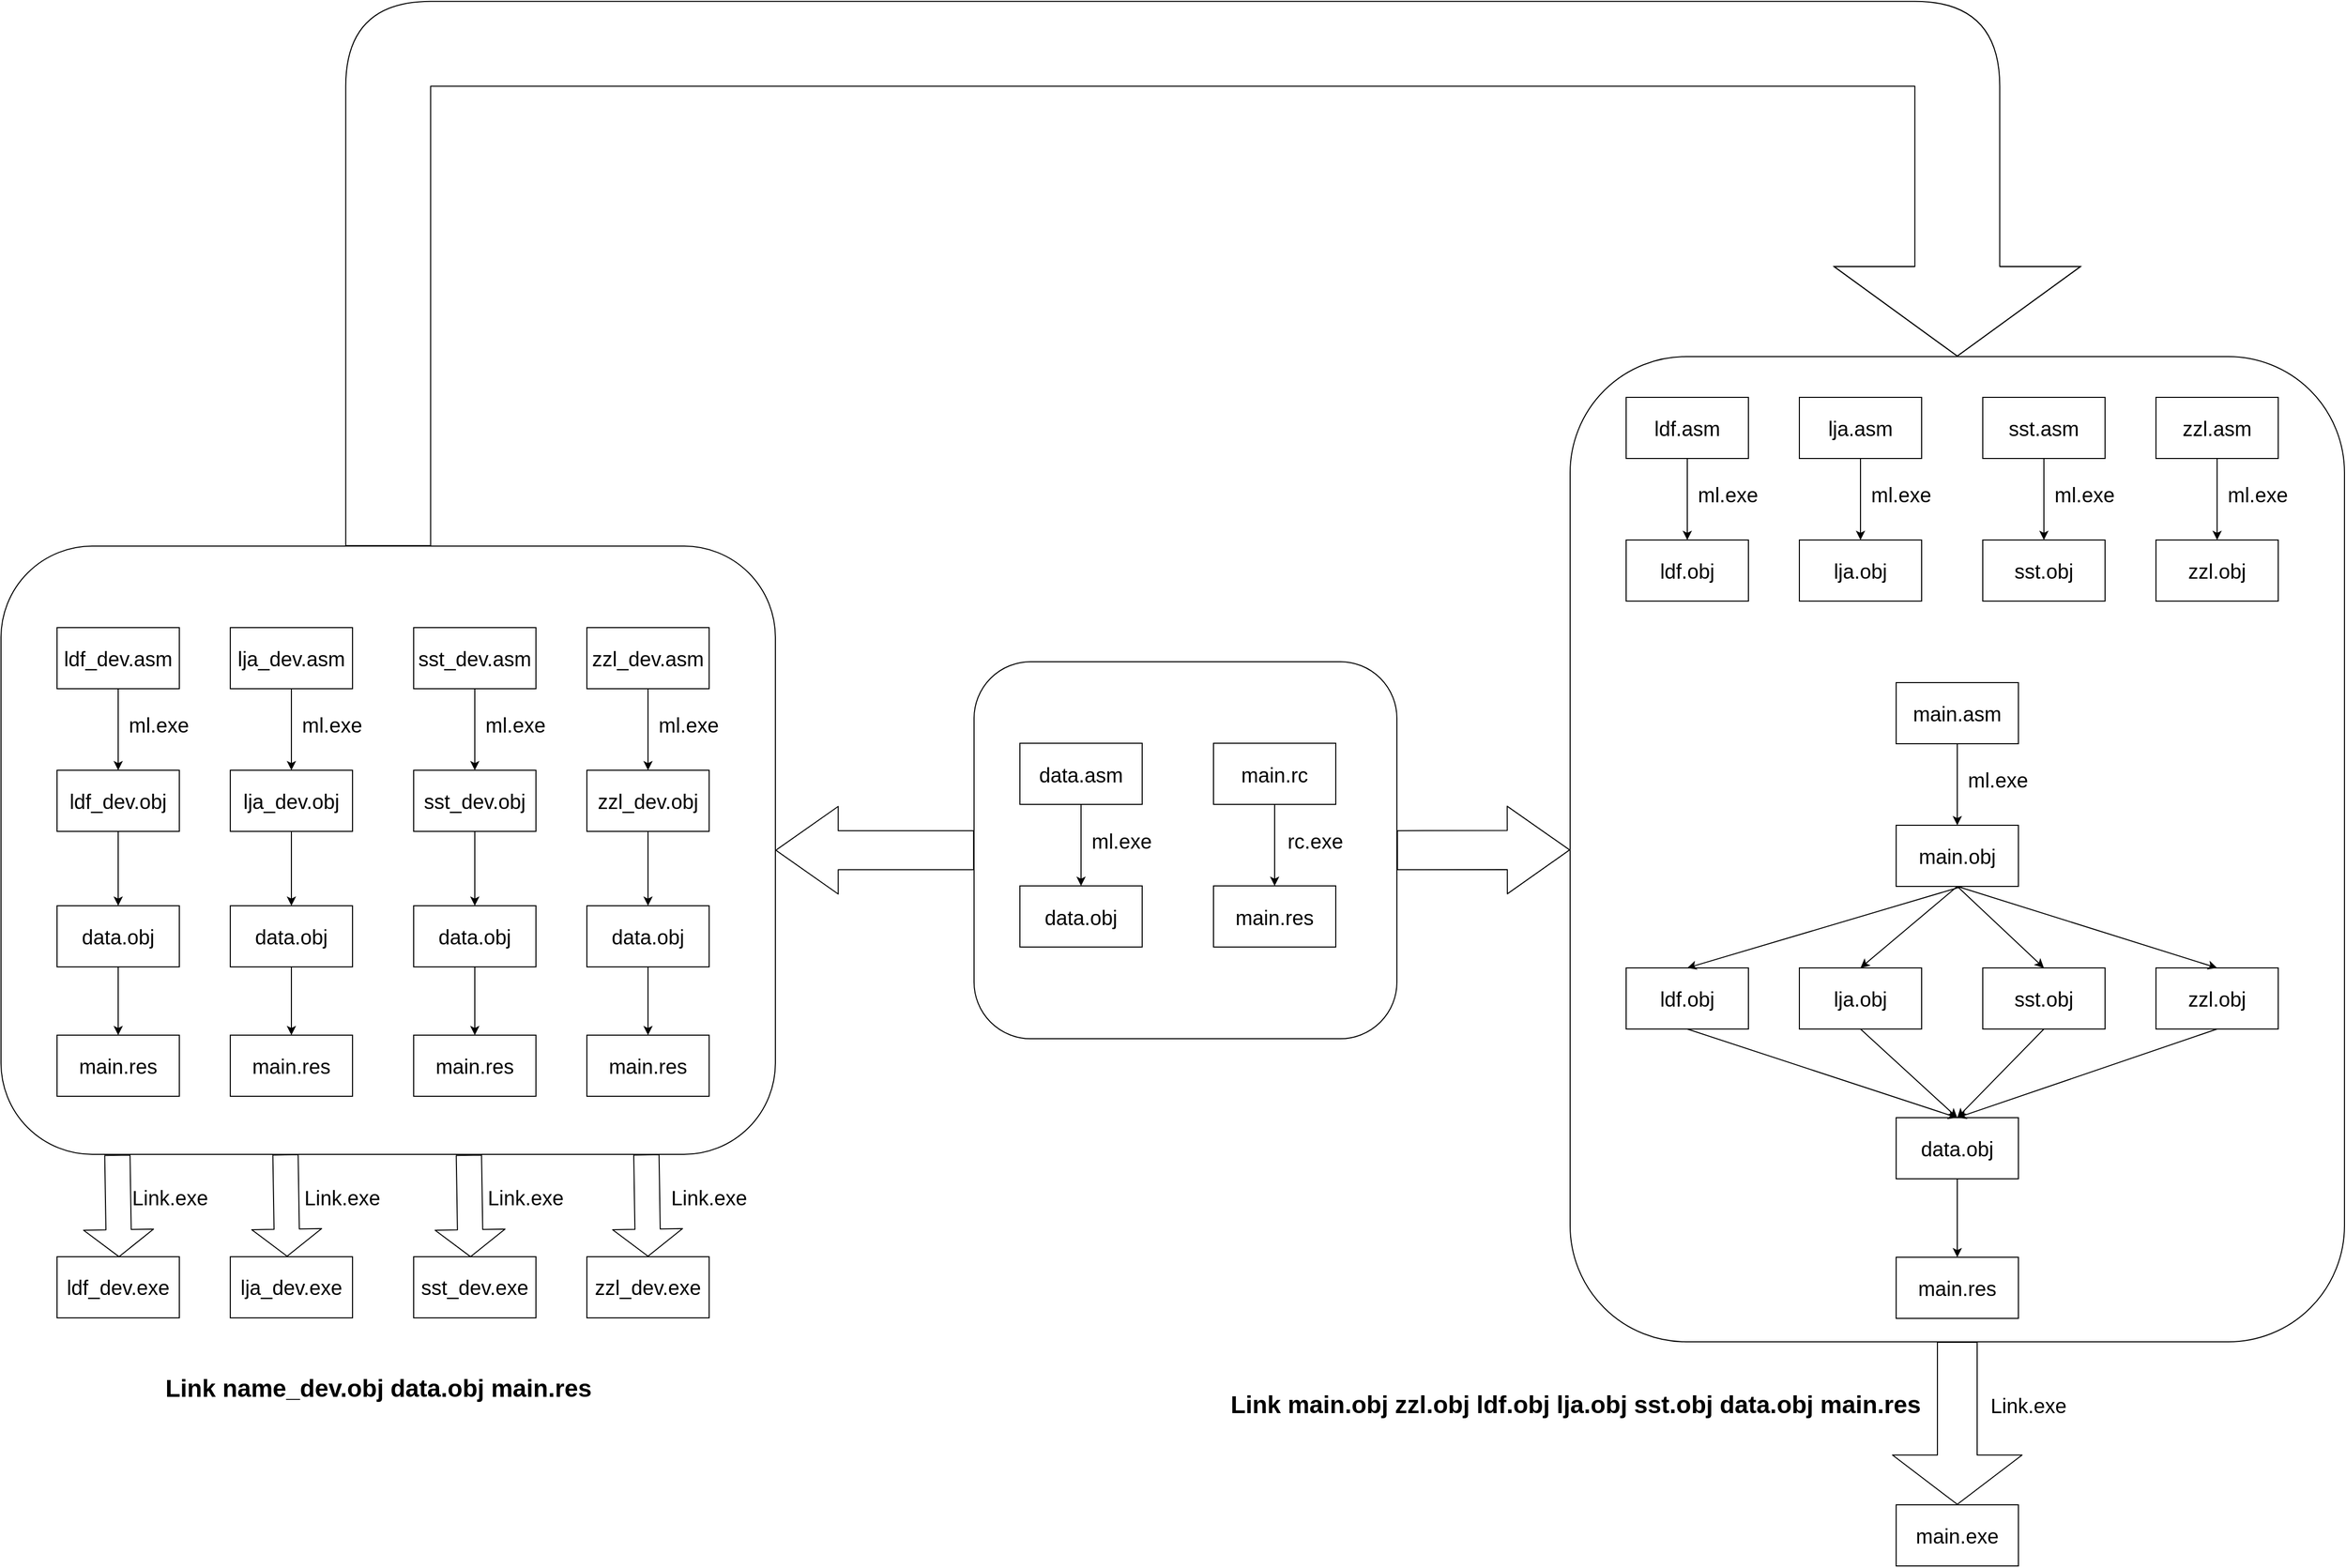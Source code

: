 <mxfile>
    <diagram id="uGblZnIMD9TPzhfT1gU5" name="Page-1">
        <mxGraphModel dx="2858" dy="515" grid="1" gridSize="10" guides="1" tooltips="1" connect="1" arrows="1" fold="1" page="1" pageScale="1" pageWidth="1169" pageHeight="827" math="0" shadow="0">
            <root>
                <mxCell id="0"/>
                <mxCell id="1" parent="0"/>
                <mxCell id="117" value="" style="rounded=1;whiteSpace=wrap;html=1;fontSize=20;" parent="1" vertex="1">
                    <mxGeometry x="-415" y="766.5" width="415" height="370" as="geometry"/>
                </mxCell>
                <mxCell id="112" value="" style="rounded=1;whiteSpace=wrap;html=1;fontSize=20;" parent="1" vertex="1">
                    <mxGeometry x="-1370" y="653" width="760" height="597" as="geometry"/>
                </mxCell>
                <mxCell id="61" value="" style="rounded=1;whiteSpace=wrap;html=1;fontSize=20;" parent="1" vertex="1">
                    <mxGeometry x="170" y="467" width="760" height="967" as="geometry"/>
                </mxCell>
                <mxCell id="23" value="" style="edgeStyle=none;html=1;fontSize=20;" parent="1" source="2" target="19" edge="1">
                    <mxGeometry relative="1" as="geometry"/>
                </mxCell>
                <mxCell id="2" value="&lt;font&gt;&lt;font style=&quot;font-size: 20px&quot;&gt;ldf.asm&lt;/font&gt;&lt;br&gt;&lt;/font&gt;" style="rounded=0;whiteSpace=wrap;html=1;" parent="1" vertex="1">
                    <mxGeometry x="225" y="507" width="120" height="60" as="geometry"/>
                </mxCell>
                <mxCell id="25" value="" style="edgeStyle=none;html=1;fontSize=20;" parent="1" source="9" target="20" edge="1">
                    <mxGeometry relative="1" as="geometry"/>
                </mxCell>
                <mxCell id="9" value="&lt;font&gt;&lt;span style=&quot;font-size: 20px&quot;&gt;sst.asm&lt;/span&gt;&lt;br&gt;&lt;/font&gt;" style="rounded=0;whiteSpace=wrap;html=1;" parent="1" vertex="1">
                    <mxGeometry x="575" y="507" width="120" height="60" as="geometry"/>
                </mxCell>
                <mxCell id="24" value="" style="edgeStyle=none;html=1;fontSize=20;" parent="1" source="10" target="21" edge="1">
                    <mxGeometry relative="1" as="geometry"/>
                </mxCell>
                <mxCell id="10" value="&lt;font&gt;&lt;span style=&quot;font-size: 20px&quot;&gt;lja.asm&lt;/span&gt;&lt;br&gt;&lt;/font&gt;" style="rounded=0;whiteSpace=wrap;html=1;" parent="1" vertex="1">
                    <mxGeometry x="395" y="507" width="120" height="60" as="geometry"/>
                </mxCell>
                <mxCell id="26" value="" style="edgeStyle=none;html=1;fontSize=20;" parent="1" source="12" target="22" edge="1">
                    <mxGeometry relative="1" as="geometry"/>
                </mxCell>
                <mxCell id="12" value="&lt;font&gt;&lt;span style=&quot;font-size: 20px&quot;&gt;zzl.asm&lt;/span&gt;&lt;br&gt;&lt;/font&gt;" style="rounded=0;whiteSpace=wrap;html=1;" parent="1" vertex="1">
                    <mxGeometry x="745" y="507" width="120" height="60" as="geometry"/>
                </mxCell>
                <mxCell id="19" value="&lt;font&gt;&lt;font style=&quot;font-size: 20px&quot;&gt;ldf.obj&lt;/font&gt;&lt;br&gt;&lt;/font&gt;" style="rounded=0;whiteSpace=wrap;html=1;" parent="1" vertex="1">
                    <mxGeometry x="225" y="647" width="120" height="60" as="geometry"/>
                </mxCell>
                <mxCell id="20" value="&lt;font&gt;&lt;span style=&quot;font-size: 20px&quot;&gt;sst.obj&lt;/span&gt;&lt;br&gt;&lt;/font&gt;" style="rounded=0;whiteSpace=wrap;html=1;" parent="1" vertex="1">
                    <mxGeometry x="575" y="647" width="120" height="60" as="geometry"/>
                </mxCell>
                <mxCell id="21" value="&lt;font&gt;&lt;span style=&quot;font-size: 20px&quot;&gt;lja.obj&lt;/span&gt;&lt;br&gt;&lt;/font&gt;" style="rounded=0;whiteSpace=wrap;html=1;" parent="1" vertex="1">
                    <mxGeometry x="395" y="647" width="120" height="60" as="geometry"/>
                </mxCell>
                <mxCell id="22" value="&lt;font&gt;&lt;span style=&quot;font-size: 20px&quot;&gt;zzl.obj&lt;/span&gt;&lt;br&gt;&lt;/font&gt;" style="rounded=0;whiteSpace=wrap;html=1;" parent="1" vertex="1">
                    <mxGeometry x="745" y="647" width="120" height="60" as="geometry"/>
                </mxCell>
                <mxCell id="27" value="ml.exe" style="text;html=1;strokeColor=none;fillColor=none;align=center;verticalAlign=middle;whiteSpace=wrap;rounded=0;fontSize=20;" parent="1" vertex="1">
                    <mxGeometry x="295" y="587" width="60" height="30" as="geometry"/>
                </mxCell>
                <mxCell id="28" value="ml.exe" style="text;html=1;strokeColor=none;fillColor=none;align=center;verticalAlign=middle;whiteSpace=wrap;rounded=0;fontSize=20;" parent="1" vertex="1">
                    <mxGeometry x="465" y="587" width="60" height="30" as="geometry"/>
                </mxCell>
                <mxCell id="29" value="ml.exe" style="text;html=1;strokeColor=none;fillColor=none;align=center;verticalAlign=middle;whiteSpace=wrap;rounded=0;fontSize=20;" parent="1" vertex="1">
                    <mxGeometry x="645" y="587" width="60" height="30" as="geometry"/>
                </mxCell>
                <mxCell id="30" value="ml.exe" style="text;html=1;strokeColor=none;fillColor=none;align=center;verticalAlign=middle;whiteSpace=wrap;rounded=0;fontSize=20;" parent="1" vertex="1">
                    <mxGeometry x="815" y="587" width="60" height="30" as="geometry"/>
                </mxCell>
                <mxCell id="36" value="" style="edgeStyle=none;html=1;fontSize=20;" parent="1" source="37" target="38" edge="1">
                    <mxGeometry relative="1" as="geometry"/>
                </mxCell>
                <mxCell id="37" value="&lt;font&gt;&lt;span style=&quot;font-size: 20px&quot;&gt;main.asm&lt;/span&gt;&lt;br&gt;&lt;/font&gt;" style="rounded=0;whiteSpace=wrap;html=1;" parent="1" vertex="1">
                    <mxGeometry x="490" y="787" width="120" height="60" as="geometry"/>
                </mxCell>
                <mxCell id="38" value="&lt;font&gt;&lt;span style=&quot;font-size: 20px&quot;&gt;main.obj&lt;/span&gt;&lt;br&gt;&lt;/font&gt;" style="rounded=0;whiteSpace=wrap;html=1;" parent="1" vertex="1">
                    <mxGeometry x="490" y="927" width="120" height="60" as="geometry"/>
                </mxCell>
                <mxCell id="39" value="ml.exe" style="text;html=1;strokeColor=none;fillColor=none;align=center;verticalAlign=middle;whiteSpace=wrap;rounded=0;fontSize=20;" parent="1" vertex="1">
                    <mxGeometry x="560" y="867" width="60" height="30" as="geometry"/>
                </mxCell>
                <mxCell id="42" value="&lt;font&gt;&lt;font style=&quot;font-size: 20px&quot;&gt;ldf.obj&lt;/font&gt;&lt;br&gt;&lt;/font&gt;" style="rounded=0;whiteSpace=wrap;html=1;" parent="1" vertex="1">
                    <mxGeometry x="225" y="1067" width="120" height="60" as="geometry"/>
                </mxCell>
                <mxCell id="43" value="&lt;font&gt;&lt;span style=&quot;font-size: 20px&quot;&gt;sst.obj&lt;/span&gt;&lt;br&gt;&lt;/font&gt;" style="rounded=0;whiteSpace=wrap;html=1;" parent="1" vertex="1">
                    <mxGeometry x="575" y="1067" width="120" height="60" as="geometry"/>
                </mxCell>
                <mxCell id="44" value="&lt;font&gt;&lt;span style=&quot;font-size: 20px&quot;&gt;lja.obj&lt;/span&gt;&lt;br&gt;&lt;/font&gt;" style="rounded=0;whiteSpace=wrap;html=1;" parent="1" vertex="1">
                    <mxGeometry x="395" y="1067" width="120" height="60" as="geometry"/>
                </mxCell>
                <mxCell id="45" value="&lt;font&gt;&lt;span style=&quot;font-size: 20px&quot;&gt;zzl.obj&lt;/span&gt;&lt;br&gt;&lt;/font&gt;" style="rounded=0;whiteSpace=wrap;html=1;" parent="1" vertex="1">
                    <mxGeometry x="745" y="1067" width="120" height="60" as="geometry"/>
                </mxCell>
                <mxCell id="46" value="" style="edgeStyle=none;html=1;fontSize=20;" parent="1" source="47" target="48" edge="1">
                    <mxGeometry relative="1" as="geometry"/>
                </mxCell>
                <mxCell id="47" value="&lt;font&gt;&lt;span style=&quot;font-size: 20px&quot;&gt;data.asm&lt;/span&gt;&lt;br&gt;&lt;/font&gt;" style="rounded=0;whiteSpace=wrap;html=1;" parent="1" vertex="1">
                    <mxGeometry x="-370" y="846.5" width="120" height="60" as="geometry"/>
                </mxCell>
                <mxCell id="48" value="&lt;font&gt;&lt;span style=&quot;font-size: 20px&quot;&gt;data.obj&lt;/span&gt;&lt;br&gt;&lt;/font&gt;" style="rounded=0;whiteSpace=wrap;html=1;" parent="1" vertex="1">
                    <mxGeometry x="-370" y="986.5" width="120" height="60" as="geometry"/>
                </mxCell>
                <mxCell id="49" value="ml.exe" style="text;html=1;strokeColor=none;fillColor=none;align=center;verticalAlign=middle;whiteSpace=wrap;rounded=0;fontSize=20;" parent="1" vertex="1">
                    <mxGeometry x="-300" y="926.5" width="60" height="30" as="geometry"/>
                </mxCell>
                <mxCell id="132" value="" style="edgeStyle=none;html=1;fontSize=20;" parent="1" source="50" target="131" edge="1">
                    <mxGeometry relative="1" as="geometry"/>
                </mxCell>
                <mxCell id="50" value="&lt;font&gt;&lt;span style=&quot;font-size: 20px&quot;&gt;data.obj&lt;/span&gt;&lt;br&gt;&lt;/font&gt;" style="rounded=0;whiteSpace=wrap;html=1;" parent="1" vertex="1">
                    <mxGeometry x="490" y="1214" width="120" height="60" as="geometry"/>
                </mxCell>
                <mxCell id="51" value="" style="endArrow=classic;html=1;fontSize=20;exitX=0.5;exitY=1;exitDx=0;exitDy=0;entryX=0.5;entryY=0;entryDx=0;entryDy=0;" parent="1" source="38" target="45" edge="1">
                    <mxGeometry width="50" height="50" relative="1" as="geometry">
                        <mxPoint x="465" y="1067" as="sourcePoint"/>
                        <mxPoint x="515" y="1017" as="targetPoint"/>
                    </mxGeometry>
                </mxCell>
                <mxCell id="52" value="" style="endArrow=classic;html=1;fontSize=20;exitX=0.5;exitY=1;exitDx=0;exitDy=0;entryX=0.5;entryY=0;entryDx=0;entryDy=0;" parent="1" source="38" target="43" edge="1">
                    <mxGeometry width="50" height="50" relative="1" as="geometry">
                        <mxPoint x="560" y="997" as="sourcePoint"/>
                        <mxPoint x="815" y="1077" as="targetPoint"/>
                    </mxGeometry>
                </mxCell>
                <mxCell id="53" value="" style="endArrow=classic;html=1;fontSize=20;exitX=0.5;exitY=1;exitDx=0;exitDy=0;entryX=0.5;entryY=0;entryDx=0;entryDy=0;" parent="1" source="38" target="44" edge="1">
                    <mxGeometry width="50" height="50" relative="1" as="geometry">
                        <mxPoint x="560" y="997" as="sourcePoint"/>
                        <mxPoint x="645" y="1077" as="targetPoint"/>
                    </mxGeometry>
                </mxCell>
                <mxCell id="54" value="" style="endArrow=classic;html=1;fontSize=20;entryX=0.5;entryY=0;entryDx=0;entryDy=0;" parent="1" target="42" edge="1">
                    <mxGeometry width="50" height="50" relative="1" as="geometry">
                        <mxPoint x="555" y="987" as="sourcePoint"/>
                        <mxPoint x="465" y="1077" as="targetPoint"/>
                    </mxGeometry>
                </mxCell>
                <mxCell id="55" value="" style="endArrow=classic;html=1;fontSize=20;exitX=0.5;exitY=1;exitDx=0;exitDy=0;entryX=0.5;entryY=0;entryDx=0;entryDy=0;" parent="1" source="42" target="50" edge="1">
                    <mxGeometry width="50" height="50" relative="1" as="geometry">
                        <mxPoint x="475" y="1177" as="sourcePoint"/>
                        <mxPoint x="525" y="1127" as="targetPoint"/>
                    </mxGeometry>
                </mxCell>
                <mxCell id="56" value="" style="endArrow=classic;html=1;fontSize=20;exitX=0.5;exitY=1;exitDx=0;exitDy=0;entryX=0.5;entryY=0;entryDx=0;entryDy=0;" parent="1" source="44" target="50" edge="1">
                    <mxGeometry width="50" height="50" relative="1" as="geometry">
                        <mxPoint x="295" y="1137" as="sourcePoint"/>
                        <mxPoint x="555" y="1207" as="targetPoint"/>
                    </mxGeometry>
                </mxCell>
                <mxCell id="57" value="" style="endArrow=classic;html=1;fontSize=20;exitX=0.5;exitY=1;exitDx=0;exitDy=0;entryX=0.5;entryY=0;entryDx=0;entryDy=0;" parent="1" source="43" target="50" edge="1">
                    <mxGeometry width="50" height="50" relative="1" as="geometry">
                        <mxPoint x="465" y="1137" as="sourcePoint"/>
                        <mxPoint x="560" y="1224" as="targetPoint"/>
                    </mxGeometry>
                </mxCell>
                <mxCell id="62" value="main.exe" style="rounded=0;whiteSpace=wrap;html=1;fontSize=20;" parent="1" vertex="1">
                    <mxGeometry x="490" y="1594" width="120" height="60" as="geometry"/>
                </mxCell>
                <mxCell id="76" value="" style="edgeStyle=none;html=1;fontSize=20;" parent="1" source="77" target="84" edge="1">
                    <mxGeometry relative="1" as="geometry"/>
                </mxCell>
                <mxCell id="77" value="&lt;font&gt;&lt;font style=&quot;font-size: 20px&quot;&gt;ldf_dev.asm&lt;/font&gt;&lt;br&gt;&lt;/font&gt;" style="rounded=0;whiteSpace=wrap;html=1;" parent="1" vertex="1">
                    <mxGeometry x="-1315" y="733" width="120" height="60" as="geometry"/>
                </mxCell>
                <mxCell id="78" value="" style="edgeStyle=none;html=1;fontSize=20;" parent="1" source="79" target="85" edge="1">
                    <mxGeometry relative="1" as="geometry"/>
                </mxCell>
                <mxCell id="79" value="&lt;font&gt;&lt;span style=&quot;font-size: 20px&quot;&gt;sst_dev.asm&lt;/span&gt;&lt;br&gt;&lt;/font&gt;" style="rounded=0;whiteSpace=wrap;html=1;" parent="1" vertex="1">
                    <mxGeometry x="-965" y="733" width="120" height="60" as="geometry"/>
                </mxCell>
                <mxCell id="80" value="" style="edgeStyle=none;html=1;fontSize=20;" parent="1" source="81" target="86" edge="1">
                    <mxGeometry relative="1" as="geometry"/>
                </mxCell>
                <mxCell id="81" value="&lt;font&gt;&lt;span style=&quot;font-size: 20px&quot;&gt;lja_dev.asm&lt;/span&gt;&lt;br&gt;&lt;/font&gt;" style="rounded=0;whiteSpace=wrap;html=1;" parent="1" vertex="1">
                    <mxGeometry x="-1145" y="733" width="120" height="60" as="geometry"/>
                </mxCell>
                <mxCell id="82" value="" style="edgeStyle=none;html=1;fontSize=20;" parent="1" source="83" target="87" edge="1">
                    <mxGeometry relative="1" as="geometry"/>
                </mxCell>
                <mxCell id="83" value="&lt;font&gt;&lt;span style=&quot;font-size: 20px&quot;&gt;zzl_dev.asm&lt;/span&gt;&lt;br&gt;&lt;/font&gt;" style="rounded=0;whiteSpace=wrap;html=1;" parent="1" vertex="1">
                    <mxGeometry x="-795" y="733" width="120" height="60" as="geometry"/>
                </mxCell>
                <mxCell id="108" value="" style="edgeStyle=none;html=1;fontSize=20;" parent="1" source="84" target="96" edge="1">
                    <mxGeometry relative="1" as="geometry"/>
                </mxCell>
                <mxCell id="84" value="&lt;font&gt;&lt;font style=&quot;font-size: 20px&quot;&gt;ldf_dev.obj&lt;/font&gt;&lt;br&gt;&lt;/font&gt;" style="rounded=0;whiteSpace=wrap;html=1;" parent="1" vertex="1">
                    <mxGeometry x="-1315" y="873" width="120" height="60" as="geometry"/>
                </mxCell>
                <mxCell id="110" value="" style="edgeStyle=none;html=1;fontSize=20;" parent="1" source="85" target="99" edge="1">
                    <mxGeometry relative="1" as="geometry"/>
                </mxCell>
                <mxCell id="85" value="&lt;font&gt;&lt;span style=&quot;font-size: 20px&quot;&gt;sst_dev.obj&lt;/span&gt;&lt;br&gt;&lt;/font&gt;" style="rounded=0;whiteSpace=wrap;html=1;" parent="1" vertex="1">
                    <mxGeometry x="-965" y="873" width="120" height="60" as="geometry"/>
                </mxCell>
                <mxCell id="109" value="" style="edgeStyle=none;html=1;fontSize=20;" parent="1" source="86" target="97" edge="1">
                    <mxGeometry relative="1" as="geometry"/>
                </mxCell>
                <mxCell id="86" value="&lt;font&gt;&lt;span style=&quot;font-size: 20px&quot;&gt;lja_dev.obj&lt;/span&gt;&lt;br&gt;&lt;/font&gt;" style="rounded=0;whiteSpace=wrap;html=1;" parent="1" vertex="1">
                    <mxGeometry x="-1145" y="873" width="120" height="60" as="geometry"/>
                </mxCell>
                <mxCell id="111" value="" style="edgeStyle=none;html=1;fontSize=20;" parent="1" source="87" target="98" edge="1">
                    <mxGeometry relative="1" as="geometry"/>
                </mxCell>
                <mxCell id="87" value="&lt;font&gt;&lt;span style=&quot;font-size: 20px&quot;&gt;zzl_dev.obj&lt;/span&gt;&lt;br&gt;&lt;/font&gt;" style="rounded=0;whiteSpace=wrap;html=1;" parent="1" vertex="1">
                    <mxGeometry x="-795" y="873" width="120" height="60" as="geometry"/>
                </mxCell>
                <mxCell id="88" value="ml.exe" style="text;html=1;strokeColor=none;fillColor=none;align=center;verticalAlign=middle;whiteSpace=wrap;rounded=0;fontSize=20;" parent="1" vertex="1">
                    <mxGeometry x="-1245" y="813" width="60" height="30" as="geometry"/>
                </mxCell>
                <mxCell id="89" value="ml.exe" style="text;html=1;strokeColor=none;fillColor=none;align=center;verticalAlign=middle;whiteSpace=wrap;rounded=0;fontSize=20;" parent="1" vertex="1">
                    <mxGeometry x="-1075" y="813" width="60" height="30" as="geometry"/>
                </mxCell>
                <mxCell id="90" value="ml.exe" style="text;html=1;strokeColor=none;fillColor=none;align=center;verticalAlign=middle;whiteSpace=wrap;rounded=0;fontSize=20;" parent="1" vertex="1">
                    <mxGeometry x="-895" y="813" width="60" height="30" as="geometry"/>
                </mxCell>
                <mxCell id="91" value="ml.exe" style="text;html=1;strokeColor=none;fillColor=none;align=center;verticalAlign=middle;whiteSpace=wrap;rounded=0;fontSize=20;" parent="1" vertex="1">
                    <mxGeometry x="-725" y="813" width="60" height="30" as="geometry"/>
                </mxCell>
                <mxCell id="92" value="&lt;font&gt;&lt;font style=&quot;font-size: 20px&quot;&gt;ldf_dev.exe&lt;/font&gt;&lt;br&gt;&lt;/font&gt;" style="rounded=0;whiteSpace=wrap;html=1;" parent="1" vertex="1">
                    <mxGeometry x="-1315" y="1350.48" width="120" height="60" as="geometry"/>
                </mxCell>
                <mxCell id="93" value="&lt;font&gt;&lt;span style=&quot;font-size: 20px&quot;&gt;sst_dev.exe&lt;/span&gt;&lt;br&gt;&lt;/font&gt;" style="rounded=0;whiteSpace=wrap;html=1;" parent="1" vertex="1">
                    <mxGeometry x="-965" y="1350.48" width="120" height="60" as="geometry"/>
                </mxCell>
                <mxCell id="94" value="&lt;font&gt;&lt;span style=&quot;font-size: 20px&quot;&gt;lja_dev.exe&lt;/span&gt;&lt;br&gt;&lt;/font&gt;" style="rounded=0;whiteSpace=wrap;html=1;" parent="1" vertex="1">
                    <mxGeometry x="-1145" y="1350.48" width="120" height="60" as="geometry"/>
                </mxCell>
                <mxCell id="95" value="&lt;font&gt;&lt;span style=&quot;font-size: 20px&quot;&gt;zzl_dev.exe&lt;/span&gt;&lt;br&gt;&lt;/font&gt;" style="rounded=0;whiteSpace=wrap;html=1;" parent="1" vertex="1">
                    <mxGeometry x="-795" y="1350.48" width="120" height="60" as="geometry"/>
                </mxCell>
                <mxCell id="137" value="" style="edgeStyle=none;html=1;fontSize=20;" parent="1" source="96" target="133" edge="1">
                    <mxGeometry relative="1" as="geometry"/>
                </mxCell>
                <mxCell id="96" value="&lt;font&gt;&lt;span style=&quot;font-size: 20px&quot;&gt;data.obj&lt;/span&gt;&lt;br&gt;&lt;/font&gt;" style="rounded=0;whiteSpace=wrap;html=1;" parent="1" vertex="1">
                    <mxGeometry x="-1315" y="1006" width="120" height="60" as="geometry"/>
                </mxCell>
                <mxCell id="138" value="" style="edgeStyle=none;html=1;fontSize=20;" parent="1" source="97" target="134" edge="1">
                    <mxGeometry relative="1" as="geometry"/>
                </mxCell>
                <mxCell id="97" value="&lt;font&gt;&lt;span style=&quot;font-size: 20px&quot;&gt;data.obj&lt;/span&gt;&lt;br&gt;&lt;/font&gt;" style="rounded=0;whiteSpace=wrap;html=1;" parent="1" vertex="1">
                    <mxGeometry x="-1145" y="1006" width="120" height="60" as="geometry"/>
                </mxCell>
                <mxCell id="140" value="" style="edgeStyle=none;html=1;fontSize=20;" parent="1" source="98" target="135" edge="1">
                    <mxGeometry relative="1" as="geometry"/>
                </mxCell>
                <mxCell id="98" value="&lt;font&gt;&lt;span style=&quot;font-size: 20px&quot;&gt;data.obj&lt;/span&gt;&lt;br&gt;&lt;/font&gt;" style="rounded=0;whiteSpace=wrap;html=1;" parent="1" vertex="1">
                    <mxGeometry x="-795" y="1006" width="120" height="60" as="geometry"/>
                </mxCell>
                <mxCell id="139" value="" style="edgeStyle=none;html=1;fontSize=20;" parent="1" source="99" target="136" edge="1">
                    <mxGeometry relative="1" as="geometry"/>
                </mxCell>
                <mxCell id="99" value="&lt;font&gt;&lt;span style=&quot;font-size: 20px&quot;&gt;data.obj&lt;/span&gt;&lt;br&gt;&lt;/font&gt;" style="rounded=0;whiteSpace=wrap;html=1;" parent="1" vertex="1">
                    <mxGeometry x="-965" y="1006" width="120" height="60" as="geometry"/>
                </mxCell>
                <mxCell id="63" value="" style="shape=flexArrow;endArrow=classic;html=1;fontSize=20;endWidth=87.143;endSize=15.8;width=39;" parent="1" target="62" edge="1">
                    <mxGeometry width="50" height="50" relative="1" as="geometry">
                        <mxPoint x="550" y="1434" as="sourcePoint"/>
                        <mxPoint x="505" y="1524" as="targetPoint"/>
                    </mxGeometry>
                </mxCell>
                <mxCell id="113" value="" style="shape=flexArrow;endArrow=classic;html=1;fontSize=20;entryX=0.5;entryY=0;entryDx=0;entryDy=0;exitX=0.84;exitY=0.999;exitDx=0;exitDy=0;exitPerimeter=0;endWidth=42.759;endSize=8.51;width=24.828;" parent="1" target="95" edge="1">
                    <mxGeometry width="50" height="50" relative="1" as="geometry">
                        <mxPoint x="-736.6" y="1250" as="sourcePoint"/>
                        <mxPoint x="-915" y="1130.48" as="targetPoint"/>
                    </mxGeometry>
                </mxCell>
                <mxCell id="114" value="" style="shape=flexArrow;endArrow=classic;html=1;fontSize=20;entryX=0.5;entryY=0;entryDx=0;entryDy=0;exitX=0.84;exitY=0.999;exitDx=0;exitDy=0;exitPerimeter=0;endWidth=42.759;endSize=8.51;width=24.828;" parent="1" edge="1">
                    <mxGeometry width="50" height="50" relative="1" as="geometry">
                        <mxPoint x="-1255.8" y="1250.48" as="sourcePoint"/>
                        <mxPoint x="-1254.2" y="1350.96" as="targetPoint"/>
                    </mxGeometry>
                </mxCell>
                <mxCell id="115" value="" style="shape=flexArrow;endArrow=classic;html=1;fontSize=20;entryX=0.5;entryY=0;entryDx=0;entryDy=0;exitX=0.84;exitY=0.999;exitDx=0;exitDy=0;exitPerimeter=0;endWidth=42.759;endSize=8.51;width=24.828;" parent="1" edge="1">
                    <mxGeometry width="50" height="50" relative="1" as="geometry">
                        <mxPoint x="-1090.8" y="1250" as="sourcePoint"/>
                        <mxPoint x="-1089.2" y="1350.48" as="targetPoint"/>
                    </mxGeometry>
                </mxCell>
                <mxCell id="116" value="" style="shape=flexArrow;endArrow=classic;html=1;fontSize=20;entryX=0.5;entryY=0;entryDx=0;entryDy=0;exitX=0.84;exitY=0.999;exitDx=0;exitDy=0;exitPerimeter=0;endWidth=42.759;endSize=8.51;width=24.828;" parent="1" edge="1">
                    <mxGeometry width="50" height="50" relative="1" as="geometry">
                        <mxPoint x="-910.8" y="1250.48" as="sourcePoint"/>
                        <mxPoint x="-909.2" y="1350.96" as="targetPoint"/>
                    </mxGeometry>
                </mxCell>
                <mxCell id="120" value="" style="shape=flexArrow;endArrow=classic;html=1;fontSize=20;exitX=0;exitY=0.5;exitDx=0;exitDy=0;entryX=1;entryY=0.5;entryDx=0;entryDy=0;endWidth=46.667;endSize=20.058;width=38.333;" parent="1" source="117" target="112" edge="1">
                    <mxGeometry width="50" height="50" relative="1" as="geometry">
                        <mxPoint x="-930" y="900" as="sourcePoint"/>
                        <mxPoint x="-880" y="850" as="targetPoint"/>
                    </mxGeometry>
                </mxCell>
                <mxCell id="121" value="" style="shape=flexArrow;endArrow=classic;html=1;fontSize=20;exitX=1;exitY=0.5;exitDx=0;exitDy=0;endWidth=46.667;endSize=20.058;width=38.333;" parent="1" source="117" target="61" edge="1">
                    <mxGeometry width="50" height="50" relative="1" as="geometry">
                        <mxPoint x="-335" y="1010" as="sourcePoint"/>
                        <mxPoint x="170" y="893" as="targetPoint"/>
                    </mxGeometry>
                </mxCell>
                <mxCell id="122" value="" style="edgeStyle=none;html=1;fontSize=20;" parent="1" source="123" target="124" edge="1">
                    <mxGeometry relative="1" as="geometry"/>
                </mxCell>
                <mxCell id="123" value="&lt;font&gt;&lt;span style=&quot;font-size: 20px&quot;&gt;main.rc&lt;/span&gt;&lt;br&gt;&lt;/font&gt;" style="rounded=0;whiteSpace=wrap;html=1;" parent="1" vertex="1">
                    <mxGeometry x="-180" y="846.5" width="120" height="60" as="geometry"/>
                </mxCell>
                <mxCell id="124" value="&lt;font&gt;&lt;span style=&quot;font-size: 20px&quot;&gt;main.res&lt;/span&gt;&lt;br&gt;&lt;/font&gt;" style="rounded=0;whiteSpace=wrap;html=1;" parent="1" vertex="1">
                    <mxGeometry x="-180" y="986.5" width="120" height="60" as="geometry"/>
                </mxCell>
                <mxCell id="125" value="rc.exe" style="text;html=1;strokeColor=none;fillColor=none;align=center;verticalAlign=middle;whiteSpace=wrap;rounded=0;fontSize=20;" parent="1" vertex="1">
                    <mxGeometry x="-110" y="926.5" width="60" height="30" as="geometry"/>
                </mxCell>
                <mxCell id="126" value="Link.exe" style="text;html=1;strokeColor=none;fillColor=none;align=center;verticalAlign=middle;whiteSpace=wrap;rounded=0;fontSize=20;" parent="1" vertex="1">
                    <mxGeometry x="590" y="1481" width="60" height="30" as="geometry"/>
                </mxCell>
                <mxCell id="127" value="Link.exe" style="text;html=1;strokeColor=none;fillColor=none;align=center;verticalAlign=middle;whiteSpace=wrap;rounded=0;fontSize=20;" parent="1" vertex="1">
                    <mxGeometry x="-705" y="1277.48" width="60" height="30" as="geometry"/>
                </mxCell>
                <mxCell id="128" value="Link.exe" style="text;html=1;strokeColor=none;fillColor=none;align=center;verticalAlign=middle;whiteSpace=wrap;rounded=0;fontSize=20;" parent="1" vertex="1">
                    <mxGeometry x="-885" y="1277.48" width="60" height="30" as="geometry"/>
                </mxCell>
                <mxCell id="129" value="Link.exe" style="text;html=1;strokeColor=none;fillColor=none;align=center;verticalAlign=middle;whiteSpace=wrap;rounded=0;fontSize=20;" parent="1" vertex="1">
                    <mxGeometry x="-1065" y="1277.48" width="60" height="30" as="geometry"/>
                </mxCell>
                <mxCell id="130" value="Link.exe" style="text;html=1;strokeColor=none;fillColor=none;align=center;verticalAlign=middle;whiteSpace=wrap;rounded=0;fontSize=20;" parent="1" vertex="1">
                    <mxGeometry x="-1234" y="1277.48" width="60" height="30" as="geometry"/>
                </mxCell>
                <mxCell id="131" value="&lt;font&gt;&lt;span style=&quot;font-size: 20px&quot;&gt;main.res&lt;/span&gt;&lt;br&gt;&lt;/font&gt;" style="rounded=0;whiteSpace=wrap;html=1;" parent="1" vertex="1">
                    <mxGeometry x="490" y="1351" width="120" height="60" as="geometry"/>
                </mxCell>
                <mxCell id="133" value="&lt;font&gt;&lt;span style=&quot;font-size: 20px&quot;&gt;main.res&lt;/span&gt;&lt;br&gt;&lt;/font&gt;" style="rounded=0;whiteSpace=wrap;html=1;" parent="1" vertex="1">
                    <mxGeometry x="-1315" y="1133" width="120" height="60" as="geometry"/>
                </mxCell>
                <mxCell id="134" value="&lt;font&gt;&lt;span style=&quot;font-size: 20px&quot;&gt;main.res&lt;/span&gt;&lt;br&gt;&lt;/font&gt;" style="rounded=0;whiteSpace=wrap;html=1;" parent="1" vertex="1">
                    <mxGeometry x="-1145" y="1133" width="120" height="60" as="geometry"/>
                </mxCell>
                <mxCell id="135" value="&lt;font&gt;&lt;span style=&quot;font-size: 20px&quot;&gt;main.res&lt;/span&gt;&lt;br&gt;&lt;/font&gt;" style="rounded=0;whiteSpace=wrap;html=1;" parent="1" vertex="1">
                    <mxGeometry x="-795" y="1133" width="120" height="60" as="geometry"/>
                </mxCell>
                <mxCell id="136" value="&lt;font&gt;&lt;span style=&quot;font-size: 20px&quot;&gt;main.res&lt;/span&gt;&lt;br&gt;&lt;/font&gt;" style="rounded=0;whiteSpace=wrap;html=1;" parent="1" vertex="1">
                    <mxGeometry x="-965" y="1133" width="120" height="60" as="geometry"/>
                </mxCell>
                <mxCell id="144" value="" style="shape=flexArrow;endArrow=classic;html=1;rounded=1;fontSize=20;strokeColor=default;exitX=0.5;exitY=0;exitDx=0;exitDy=0;entryX=0.5;entryY=0;entryDx=0;entryDy=0;endWidth=157.5;endSize=28.942;width=83.333;" parent="1" source="112" target="61" edge="1">
                    <mxGeometry width="50" height="50" relative="1" as="geometry">
                        <mxPoint x="-675" y="587" as="sourcePoint"/>
                        <mxPoint x="-20" y="390" as="targetPoint"/>
                        <Array as="points">
                            <mxPoint x="-990" y="160"/>
                            <mxPoint x="550" y="160"/>
                        </Array>
                    </mxGeometry>
                </mxCell>
                <mxCell id="145" value="Link main.obj zzl.obj ldf.obj lja.obj sst.obj data.obj main.res" style="text;strokeColor=none;fillColor=none;html=1;fontSize=24;fontStyle=1;verticalAlign=middle;align=center;" parent="1" vertex="1">
                    <mxGeometry x="125" y="1476" width="100" height="40" as="geometry"/>
                </mxCell>
                <mxCell id="146" value="Link name_dev.obj data.obj main.res" style="text;strokeColor=none;fillColor=none;html=1;fontSize=24;fontStyle=1;verticalAlign=middle;align=center;" parent="1" vertex="1">
                    <mxGeometry x="-1050" y="1460" width="100" height="40" as="geometry"/>
                </mxCell>
                <mxCell id="148" value="" style="endArrow=classic;html=1;exitX=0.5;exitY=1;exitDx=0;exitDy=0;entryX=0.5;entryY=0;entryDx=0;entryDy=0;" edge="1" parent="1" source="45" target="50">
                    <mxGeometry width="50" height="50" relative="1" as="geometry">
                        <mxPoint x="690" y="1280" as="sourcePoint"/>
                        <mxPoint x="740" y="1230" as="targetPoint"/>
                    </mxGeometry>
                </mxCell>
            </root>
        </mxGraphModel>
    </diagram>
</mxfile>